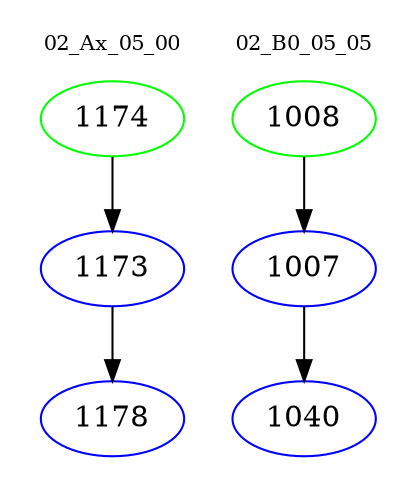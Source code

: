 digraph{
subgraph cluster_0 {
color = white
label = "02_Ax_05_00";
fontsize=10;
T0_1174 [label="1174", color="green"]
T0_1174 -> T0_1173 [color="black"]
T0_1173 [label="1173", color="blue"]
T0_1173 -> T0_1178 [color="black"]
T0_1178 [label="1178", color="blue"]
}
subgraph cluster_1 {
color = white
label = "02_B0_05_05";
fontsize=10;
T1_1008 [label="1008", color="green"]
T1_1008 -> T1_1007 [color="black"]
T1_1007 [label="1007", color="blue"]
T1_1007 -> T1_1040 [color="black"]
T1_1040 [label="1040", color="blue"]
}
}
